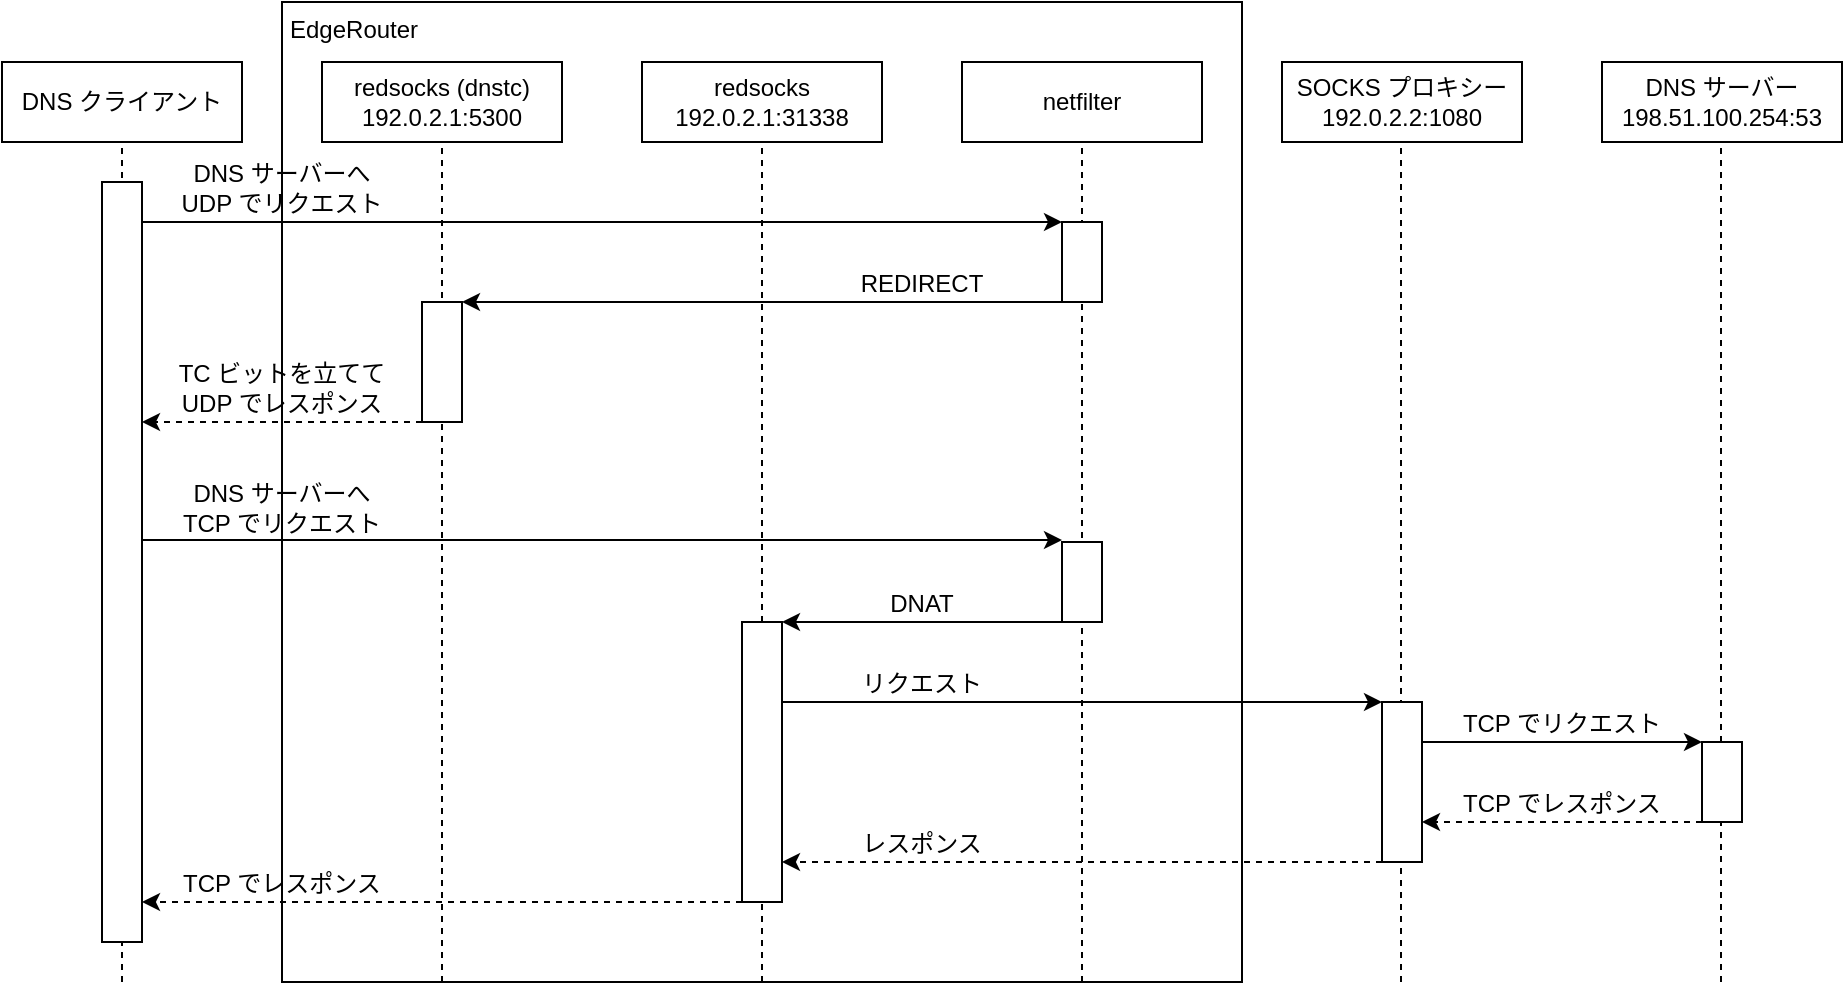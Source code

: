 <mxfile version="12.7.9" type="device"><diagram id="B4vYKOqa0Y-tL7P2Om9h" name="Page-1"><mxGraphModel dx="936" dy="1032" grid="1" gridSize="10" guides="1" tooltips="1" connect="1" arrows="1" fold="1" page="1" pageScale="1" pageWidth="827" pageHeight="1169" math="0" shadow="0"><root><mxCell id="0"/><mxCell id="1" parent="0"/><mxCell id="SqXXY1rp96-sjswr9Fh1-5" value="" style="endArrow=none;html=1;dashed=1;" parent="1" edge="1"><mxGeometry width="50" height="50" relative="1" as="geometry"><mxPoint x="899.5" y="530" as="sourcePoint"/><mxPoint x="899.5" y="110" as="targetPoint"/></mxGeometry></mxCell><mxCell id="K_nzTIbqXfHjaj6cSY2s-44" value="EdgeRouter" style="rounded=0;whiteSpace=wrap;html=1;fillColor=none;align=left;verticalAlign=top;spacingLeft=2;" parent="1" vertex="1"><mxGeometry x="180" y="40" width="480" height="490" as="geometry"/></mxCell><mxCell id="SqXXY1rp96-sjswr9Fh1-3" value="" style="endArrow=none;html=1;dashed=1;" parent="1" edge="1"><mxGeometry width="50" height="50" relative="1" as="geometry"><mxPoint x="420" y="530" as="sourcePoint"/><mxPoint x="420" y="110" as="targetPoint"/></mxGeometry></mxCell><mxCell id="SqXXY1rp96-sjswr9Fh1-4" value="" style="endArrow=none;html=1;dashed=1;" parent="1" edge="1"><mxGeometry width="50" height="50" relative="1" as="geometry"><mxPoint x="580" y="530" as="sourcePoint"/><mxPoint x="580" y="110" as="targetPoint"/></mxGeometry></mxCell><mxCell id="K_nzTIbqXfHjaj6cSY2s-55" value="" style="endArrow=none;html=1;dashed=1;" parent="1" edge="1"><mxGeometry width="50" height="50" relative="1" as="geometry"><mxPoint x="739.5" y="530" as="sourcePoint"/><mxPoint x="739.5" y="110" as="targetPoint"/></mxGeometry></mxCell><mxCell id="K_nzTIbqXfHjaj6cSY2s-48" value="" style="endArrow=none;html=1;dashed=1;" parent="1" edge="1"><mxGeometry width="50" height="50" relative="1" as="geometry"><mxPoint x="260" y="530" as="sourcePoint"/><mxPoint x="260" y="110" as="targetPoint"/></mxGeometry></mxCell><mxCell id="K_nzTIbqXfHjaj6cSY2s-30" value="" style="endArrow=none;html=1;dashed=1;" parent="1" edge="1"><mxGeometry width="50" height="50" relative="1" as="geometry"><mxPoint x="100" y="530" as="sourcePoint"/><mxPoint x="100" y="110" as="targetPoint"/></mxGeometry></mxCell><mxCell id="K_nzTIbqXfHjaj6cSY2s-1" value="DNS クライアント" style="rounded=0;whiteSpace=wrap;html=1;" parent="1" vertex="1"><mxGeometry x="40" y="70" width="120" height="40" as="geometry"/></mxCell><mxCell id="K_nzTIbqXfHjaj6cSY2s-2" value="" style="rounded=0;whiteSpace=wrap;html=1;" parent="1" vertex="1"><mxGeometry x="90" y="130" width="20" height="380" as="geometry"/></mxCell><mxCell id="K_nzTIbqXfHjaj6cSY2s-4" value="redsocks (dnstc)&lt;br&gt;192.0.2.1:5300" style="rounded=0;whiteSpace=wrap;html=1;" parent="1" vertex="1"><mxGeometry x="200" y="70" width="120" height="40" as="geometry"/></mxCell><mxCell id="K_nzTIbqXfHjaj6cSY2s-5" value="" style="rounded=0;whiteSpace=wrap;html=1;" parent="1" vertex="1"><mxGeometry x="250" y="190" width="20" height="60" as="geometry"/></mxCell><mxCell id="K_nzTIbqXfHjaj6cSY2s-10" value="redsocks&lt;br&gt;192.0.2.1:31338" style="rounded=0;whiteSpace=wrap;html=1;" parent="1" vertex="1"><mxGeometry x="360" y="70" width="120" height="40" as="geometry"/></mxCell><mxCell id="K_nzTIbqXfHjaj6cSY2s-13" value="SOCKS プロキシー&lt;br&gt;192.0.2.2:1080" style="rounded=0;whiteSpace=wrap;html=1;" parent="1" vertex="1"><mxGeometry x="680" y="70" width="120" height="40" as="geometry"/></mxCell><mxCell id="K_nzTIbqXfHjaj6cSY2s-14" value="DNS サーバー&lt;br&gt;198.51.100.254:53" style="rounded=0;whiteSpace=wrap;html=1;" parent="1" vertex="1"><mxGeometry x="840" y="70" width="120" height="40" as="geometry"/></mxCell><mxCell id="K_nzTIbqXfHjaj6cSY2s-15" value="" style="rounded=0;whiteSpace=wrap;html=1;" parent="1" vertex="1"><mxGeometry x="730" y="390" width="20" height="80" as="geometry"/></mxCell><mxCell id="K_nzTIbqXfHjaj6cSY2s-16" value="" style="rounded=0;whiteSpace=wrap;html=1;" parent="1" vertex="1"><mxGeometry x="890" y="410" width="20" height="40" as="geometry"/></mxCell><mxCell id="K_nzTIbqXfHjaj6cSY2s-21" value="" style="endArrow=classic;html=1;" parent="1" edge="1"><mxGeometry width="50" height="50" relative="1" as="geometry"><mxPoint x="110" y="150" as="sourcePoint"/><mxPoint x="570" y="150" as="targetPoint"/></mxGeometry></mxCell><mxCell id="K_nzTIbqXfHjaj6cSY2s-23" value="" style="endArrow=classic;html=1;" parent="1" edge="1"><mxGeometry width="50" height="50" relative="1" as="geometry"><mxPoint x="570" y="350" as="sourcePoint"/><mxPoint x="430" y="350" as="targetPoint"/></mxGeometry></mxCell><mxCell id="K_nzTIbqXfHjaj6cSY2s-24" value="" style="endArrow=classic;html=1;" parent="1" edge="1"><mxGeometry width="50" height="50" relative="1" as="geometry"><mxPoint x="750" y="410" as="sourcePoint"/><mxPoint x="890" y="410" as="targetPoint"/></mxGeometry></mxCell><mxCell id="K_nzTIbqXfHjaj6cSY2s-26" value="" style="endArrow=classic;html=1;dashed=1;" parent="1" edge="1"><mxGeometry width="50" height="50" relative="1" as="geometry"><mxPoint x="890" y="450" as="sourcePoint"/><mxPoint x="750" y="450" as="targetPoint"/></mxGeometry></mxCell><mxCell id="K_nzTIbqXfHjaj6cSY2s-27" value="" style="endArrow=classic;html=1;dashed=1;" parent="1" edge="1"><mxGeometry width="50" height="50" relative="1" as="geometry"><mxPoint x="730" y="470" as="sourcePoint"/><mxPoint x="430" y="470" as="targetPoint"/></mxGeometry></mxCell><mxCell id="K_nzTIbqXfHjaj6cSY2s-28" value="" style="endArrow=classic;html=1;dashed=1;" parent="1" edge="1"><mxGeometry width="50" height="50" relative="1" as="geometry"><mxPoint x="410" y="490" as="sourcePoint"/><mxPoint x="110" y="490" as="targetPoint"/></mxGeometry></mxCell><mxCell id="K_nzTIbqXfHjaj6cSY2s-43" value="netfilter" style="rounded=0;whiteSpace=wrap;html=1;" parent="1" vertex="1"><mxGeometry x="520" y="70" width="120" height="40" as="geometry"/></mxCell><mxCell id="K_nzTIbqXfHjaj6cSY2s-45" value="" style="rounded=0;whiteSpace=wrap;html=1;fillColor=#ffffff;" parent="1" vertex="1"><mxGeometry x="570" y="150" width="20" height="40" as="geometry"/></mxCell><mxCell id="K_nzTIbqXfHjaj6cSY2s-49" value="" style="endArrow=classic;html=1;" parent="1" edge="1"><mxGeometry width="50" height="50" relative="1" as="geometry"><mxPoint x="570" y="190" as="sourcePoint"/><mxPoint x="270" y="190" as="targetPoint"/></mxGeometry></mxCell><mxCell id="K_nzTIbqXfHjaj6cSY2s-11" value="" style="rounded=0;whiteSpace=wrap;html=1;" parent="1" vertex="1"><mxGeometry x="410" y="350" width="20" height="140" as="geometry"/></mxCell><mxCell id="K_nzTIbqXfHjaj6cSY2s-59" value="" style="endArrow=classic;html=1;" parent="1" edge="1"><mxGeometry width="50" height="50" relative="1" as="geometry"><mxPoint x="430" y="390" as="sourcePoint"/><mxPoint x="730" y="390" as="targetPoint"/></mxGeometry></mxCell><mxCell id="K_nzTIbqXfHjaj6cSY2s-60" value="DNS サーバーへ&lt;br&gt;UDP でリクエスト" style="text;html=1;strokeColor=none;fillColor=none;align=center;verticalAlign=bottom;whiteSpace=wrap;rounded=0;" parent="1" vertex="1"><mxGeometry x="120" y="110" width="120" height="40" as="geometry"/></mxCell><mxCell id="K_nzTIbqXfHjaj6cSY2s-61" value="REDIRECT" style="text;html=1;strokeColor=none;fillColor=none;align=center;verticalAlign=bottom;whiteSpace=wrap;rounded=0;" parent="1" vertex="1"><mxGeometry x="440" y="150" width="120" height="40" as="geometry"/></mxCell><mxCell id="K_nzTIbqXfHjaj6cSY2s-62" value="DNAT" style="text;html=1;strokeColor=none;fillColor=none;align=center;verticalAlign=bottom;whiteSpace=wrap;rounded=0;" parent="1" vertex="1"><mxGeometry x="440" y="310" width="120" height="40" as="geometry"/></mxCell><mxCell id="K_nzTIbqXfHjaj6cSY2s-63" value="DNS サーバーへ&lt;br&gt;TCP でリクエスト" style="text;html=1;strokeColor=none;fillColor=none;align=center;verticalAlign=bottom;whiteSpace=wrap;rounded=0;" parent="1" vertex="1"><mxGeometry x="120" y="270" width="120" height="40" as="geometry"/></mxCell><mxCell id="K_nzTIbqXfHjaj6cSY2s-50" value="" style="rounded=0;whiteSpace=wrap;html=1;fillColor=#ffffff;" parent="1" vertex="1"><mxGeometry x="570" y="310" width="20" height="40" as="geometry"/></mxCell><mxCell id="K_nzTIbqXfHjaj6cSY2s-67" value="" style="endArrow=classic;html=1;" parent="1" edge="1"><mxGeometry width="50" height="50" relative="1" as="geometry"><mxPoint x="110" y="309" as="sourcePoint"/><mxPoint x="570" y="309" as="targetPoint"/></mxGeometry></mxCell><mxCell id="K_nzTIbqXfHjaj6cSY2s-68" value="リクエスト" style="text;html=1;strokeColor=none;fillColor=none;align=center;verticalAlign=bottom;whiteSpace=wrap;rounded=0;" parent="1" vertex="1"><mxGeometry x="440" y="350" width="120" height="40" as="geometry"/></mxCell><mxCell id="K_nzTIbqXfHjaj6cSY2s-69" value="TCP でリクエスト" style="text;html=1;strokeColor=none;fillColor=none;align=center;verticalAlign=bottom;whiteSpace=wrap;rounded=0;" parent="1" vertex="1"><mxGeometry x="760" y="370" width="120" height="40" as="geometry"/></mxCell><mxCell id="K_nzTIbqXfHjaj6cSY2s-70" value="TCP でレスポンス" style="text;html=1;strokeColor=none;fillColor=none;align=center;verticalAlign=bottom;whiteSpace=wrap;rounded=0;" parent="1" vertex="1"><mxGeometry x="760" y="410" width="120" height="40" as="geometry"/></mxCell><mxCell id="K_nzTIbqXfHjaj6cSY2s-71" value="レスポンス" style="text;html=1;strokeColor=none;fillColor=none;align=center;verticalAlign=bottom;whiteSpace=wrap;rounded=0;" parent="1" vertex="1"><mxGeometry x="440" y="430" width="120" height="40" as="geometry"/></mxCell><mxCell id="K_nzTIbqXfHjaj6cSY2s-72" value="TCP でレスポンス" style="text;html=1;strokeColor=none;fillColor=none;align=center;verticalAlign=bottom;whiteSpace=wrap;rounded=0;" parent="1" vertex="1"><mxGeometry x="120" y="450" width="120" height="40" as="geometry"/></mxCell><mxCell id="SqXXY1rp96-sjswr9Fh1-1" value="TC ビットを立てて&lt;br&gt;UDP でレスポンス" style="text;html=1;strokeColor=none;fillColor=none;align=center;verticalAlign=bottom;whiteSpace=wrap;rounded=0;" parent="1" vertex="1"><mxGeometry x="120" y="210" width="120" height="40" as="geometry"/></mxCell><mxCell id="SqXXY1rp96-sjswr9Fh1-2" value="" style="endArrow=classic;html=1;dashed=1;" parent="1" edge="1"><mxGeometry width="50" height="50" relative="1" as="geometry"><mxPoint x="250" y="250" as="sourcePoint"/><mxPoint x="110" y="250" as="targetPoint"/></mxGeometry></mxCell></root></mxGraphModel></diagram></mxfile>